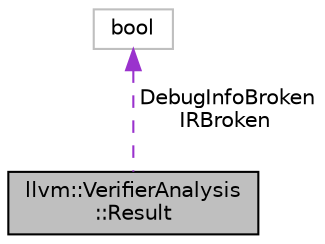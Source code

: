 digraph "llvm::VerifierAnalysis::Result"
{
 // LATEX_PDF_SIZE
  bgcolor="transparent";
  edge [fontname="Helvetica",fontsize="10",labelfontname="Helvetica",labelfontsize="10"];
  node [fontname="Helvetica",fontsize="10",shape=record];
  Node1 [label="llvm::VerifierAnalysis\l::Result",height=0.2,width=0.4,color="black", fillcolor="grey75", style="filled", fontcolor="black",tooltip=" "];
  Node2 -> Node1 [dir="back",color="darkorchid3",fontsize="10",style="dashed",label=" DebugInfoBroken\nIRBroken" ,fontname="Helvetica"];
  Node2 [label="bool",height=0.2,width=0.4,color="grey75",tooltip=" "];
}
